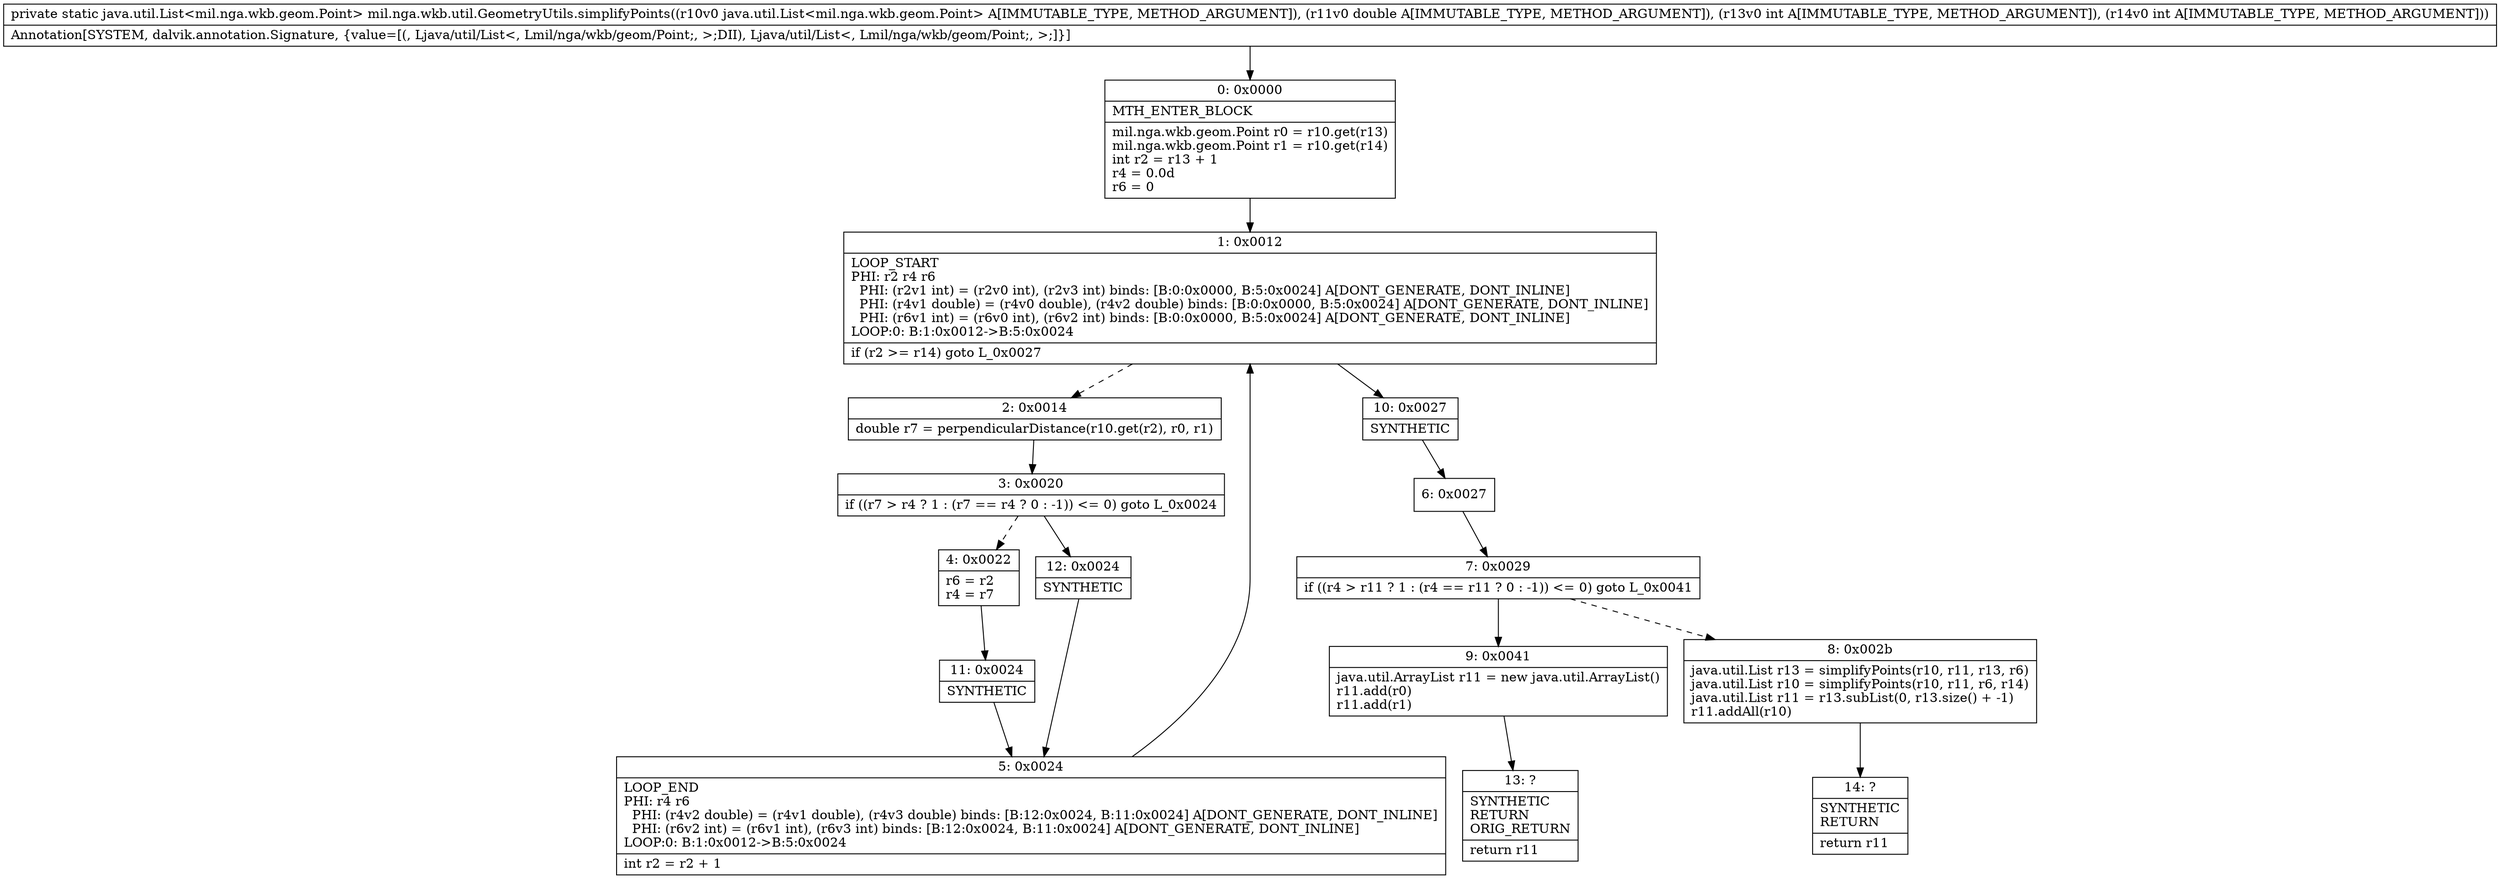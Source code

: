 digraph "CFG formil.nga.wkb.util.GeometryUtils.simplifyPoints(Ljava\/util\/List;DII)Ljava\/util\/List;" {
Node_0 [shape=record,label="{0\:\ 0x0000|MTH_ENTER_BLOCK\l|mil.nga.wkb.geom.Point r0 = r10.get(r13)\lmil.nga.wkb.geom.Point r1 = r10.get(r14)\lint r2 = r13 + 1\lr4 = 0.0d\lr6 = 0\l}"];
Node_1 [shape=record,label="{1\:\ 0x0012|LOOP_START\lPHI: r2 r4 r6 \l  PHI: (r2v1 int) = (r2v0 int), (r2v3 int) binds: [B:0:0x0000, B:5:0x0024] A[DONT_GENERATE, DONT_INLINE]\l  PHI: (r4v1 double) = (r4v0 double), (r4v2 double) binds: [B:0:0x0000, B:5:0x0024] A[DONT_GENERATE, DONT_INLINE]\l  PHI: (r6v1 int) = (r6v0 int), (r6v2 int) binds: [B:0:0x0000, B:5:0x0024] A[DONT_GENERATE, DONT_INLINE]\lLOOP:0: B:1:0x0012\-\>B:5:0x0024\l|if (r2 \>= r14) goto L_0x0027\l}"];
Node_2 [shape=record,label="{2\:\ 0x0014|double r7 = perpendicularDistance(r10.get(r2), r0, r1)\l}"];
Node_3 [shape=record,label="{3\:\ 0x0020|if ((r7 \> r4 ? 1 : (r7 == r4 ? 0 : \-1)) \<= 0) goto L_0x0024\l}"];
Node_4 [shape=record,label="{4\:\ 0x0022|r6 = r2\lr4 = r7\l}"];
Node_5 [shape=record,label="{5\:\ 0x0024|LOOP_END\lPHI: r4 r6 \l  PHI: (r4v2 double) = (r4v1 double), (r4v3 double) binds: [B:12:0x0024, B:11:0x0024] A[DONT_GENERATE, DONT_INLINE]\l  PHI: (r6v2 int) = (r6v1 int), (r6v3 int) binds: [B:12:0x0024, B:11:0x0024] A[DONT_GENERATE, DONT_INLINE]\lLOOP:0: B:1:0x0012\-\>B:5:0x0024\l|int r2 = r2 + 1\l}"];
Node_6 [shape=record,label="{6\:\ 0x0027}"];
Node_7 [shape=record,label="{7\:\ 0x0029|if ((r4 \> r11 ? 1 : (r4 == r11 ? 0 : \-1)) \<= 0) goto L_0x0041\l}"];
Node_8 [shape=record,label="{8\:\ 0x002b|java.util.List r13 = simplifyPoints(r10, r11, r13, r6)\ljava.util.List r10 = simplifyPoints(r10, r11, r6, r14)\ljava.util.List r11 = r13.subList(0, r13.size() + \-1)\lr11.addAll(r10)\l}"];
Node_9 [shape=record,label="{9\:\ 0x0041|java.util.ArrayList r11 = new java.util.ArrayList()\lr11.add(r0)\lr11.add(r1)\l}"];
Node_10 [shape=record,label="{10\:\ 0x0027|SYNTHETIC\l}"];
Node_11 [shape=record,label="{11\:\ 0x0024|SYNTHETIC\l}"];
Node_12 [shape=record,label="{12\:\ 0x0024|SYNTHETIC\l}"];
Node_13 [shape=record,label="{13\:\ ?|SYNTHETIC\lRETURN\lORIG_RETURN\l|return r11\l}"];
Node_14 [shape=record,label="{14\:\ ?|SYNTHETIC\lRETURN\l|return r11\l}"];
MethodNode[shape=record,label="{private static java.util.List\<mil.nga.wkb.geom.Point\> mil.nga.wkb.util.GeometryUtils.simplifyPoints((r10v0 java.util.List\<mil.nga.wkb.geom.Point\> A[IMMUTABLE_TYPE, METHOD_ARGUMENT]), (r11v0 double A[IMMUTABLE_TYPE, METHOD_ARGUMENT]), (r13v0 int A[IMMUTABLE_TYPE, METHOD_ARGUMENT]), (r14v0 int A[IMMUTABLE_TYPE, METHOD_ARGUMENT]))  | Annotation[SYSTEM, dalvik.annotation.Signature, \{value=[(, Ljava\/util\/List\<, Lmil\/nga\/wkb\/geom\/Point;, \>;DII), Ljava\/util\/List\<, Lmil\/nga\/wkb\/geom\/Point;, \>;]\}]\l}"];
MethodNode -> Node_0;
Node_0 -> Node_1;
Node_1 -> Node_2[style=dashed];
Node_1 -> Node_10;
Node_2 -> Node_3;
Node_3 -> Node_4[style=dashed];
Node_3 -> Node_12;
Node_4 -> Node_11;
Node_5 -> Node_1;
Node_6 -> Node_7;
Node_7 -> Node_8[style=dashed];
Node_7 -> Node_9;
Node_8 -> Node_14;
Node_9 -> Node_13;
Node_10 -> Node_6;
Node_11 -> Node_5;
Node_12 -> Node_5;
}

